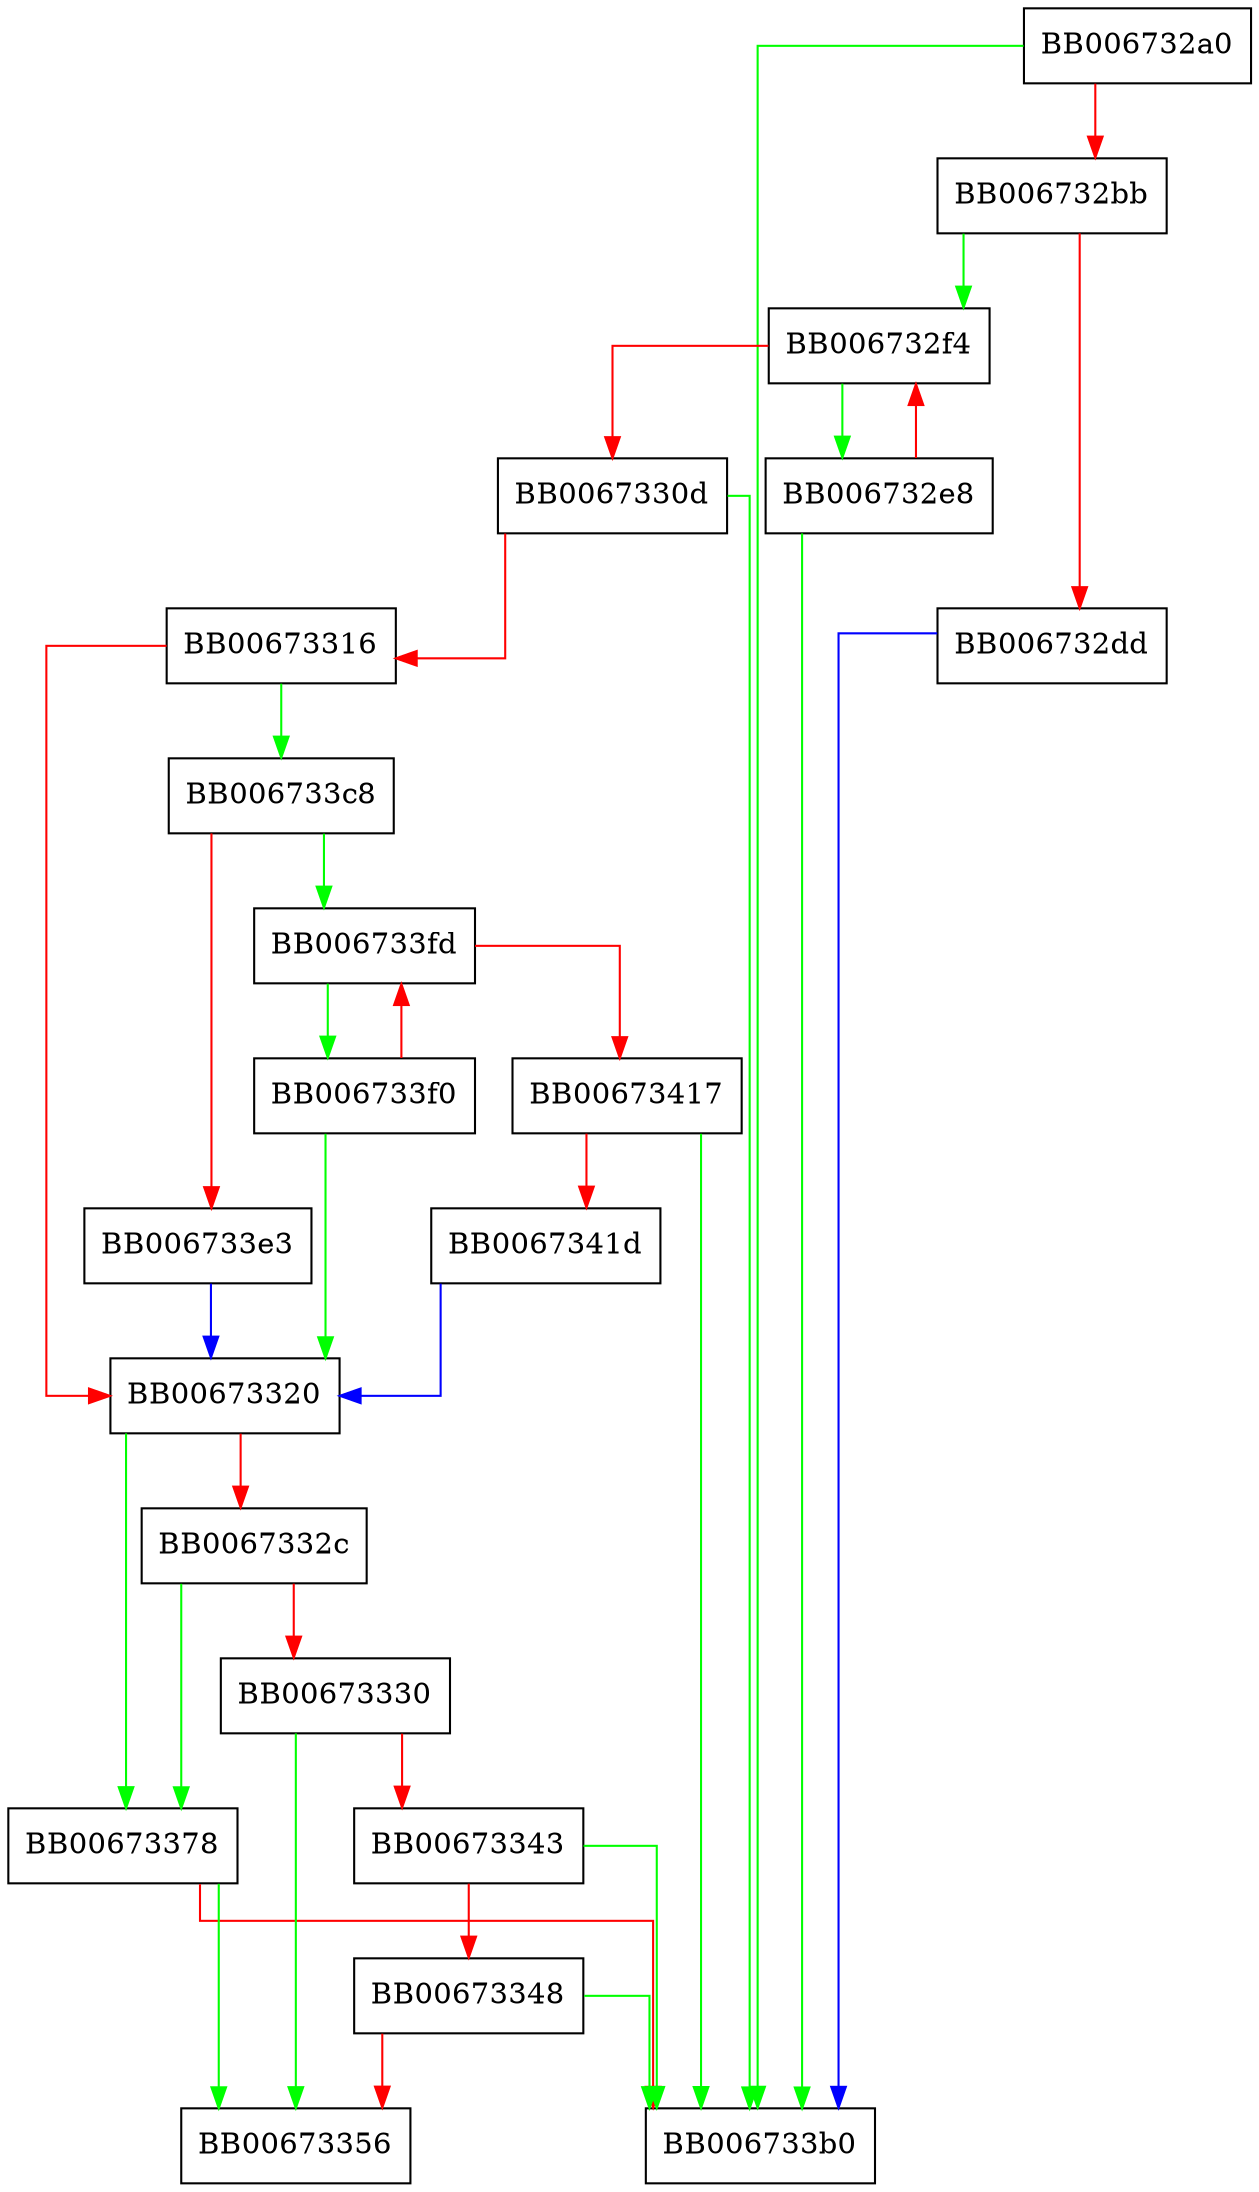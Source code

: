 digraph X509at_get0_data_by_OBJ {
  node [shape="box"];
  graph [splines=ortho];
  BB006732a0 -> BB006733b0 [color="green"];
  BB006732a0 -> BB006732bb [color="red"];
  BB006732bb -> BB006732f4 [color="green"];
  BB006732bb -> BB006732dd [color="red"];
  BB006732dd -> BB006733b0 [color="blue"];
  BB006732e8 -> BB006733b0 [color="green"];
  BB006732e8 -> BB006732f4 [color="red"];
  BB006732f4 -> BB006732e8 [color="green"];
  BB006732f4 -> BB0067330d [color="red"];
  BB0067330d -> BB006733b0 [color="green"];
  BB0067330d -> BB00673316 [color="red"];
  BB00673316 -> BB006733c8 [color="green"];
  BB00673316 -> BB00673320 [color="red"];
  BB00673320 -> BB00673378 [color="green"];
  BB00673320 -> BB0067332c [color="red"];
  BB0067332c -> BB00673378 [color="green"];
  BB0067332c -> BB00673330 [color="red"];
  BB00673330 -> BB00673356 [color="green"];
  BB00673330 -> BB00673343 [color="red"];
  BB00673343 -> BB006733b0 [color="green"];
  BB00673343 -> BB00673348 [color="red"];
  BB00673348 -> BB006733b0 [color="green"];
  BB00673348 -> BB00673356 [color="red"];
  BB00673378 -> BB00673356 [color="green"];
  BB00673378 -> BB006733b0 [color="red"];
  BB006733c8 -> BB006733fd [color="green"];
  BB006733c8 -> BB006733e3 [color="red"];
  BB006733e3 -> BB00673320 [color="blue"];
  BB006733f0 -> BB00673320 [color="green"];
  BB006733f0 -> BB006733fd [color="red"];
  BB006733fd -> BB006733f0 [color="green"];
  BB006733fd -> BB00673417 [color="red"];
  BB00673417 -> BB006733b0 [color="green"];
  BB00673417 -> BB0067341d [color="red"];
  BB0067341d -> BB00673320 [color="blue"];
}